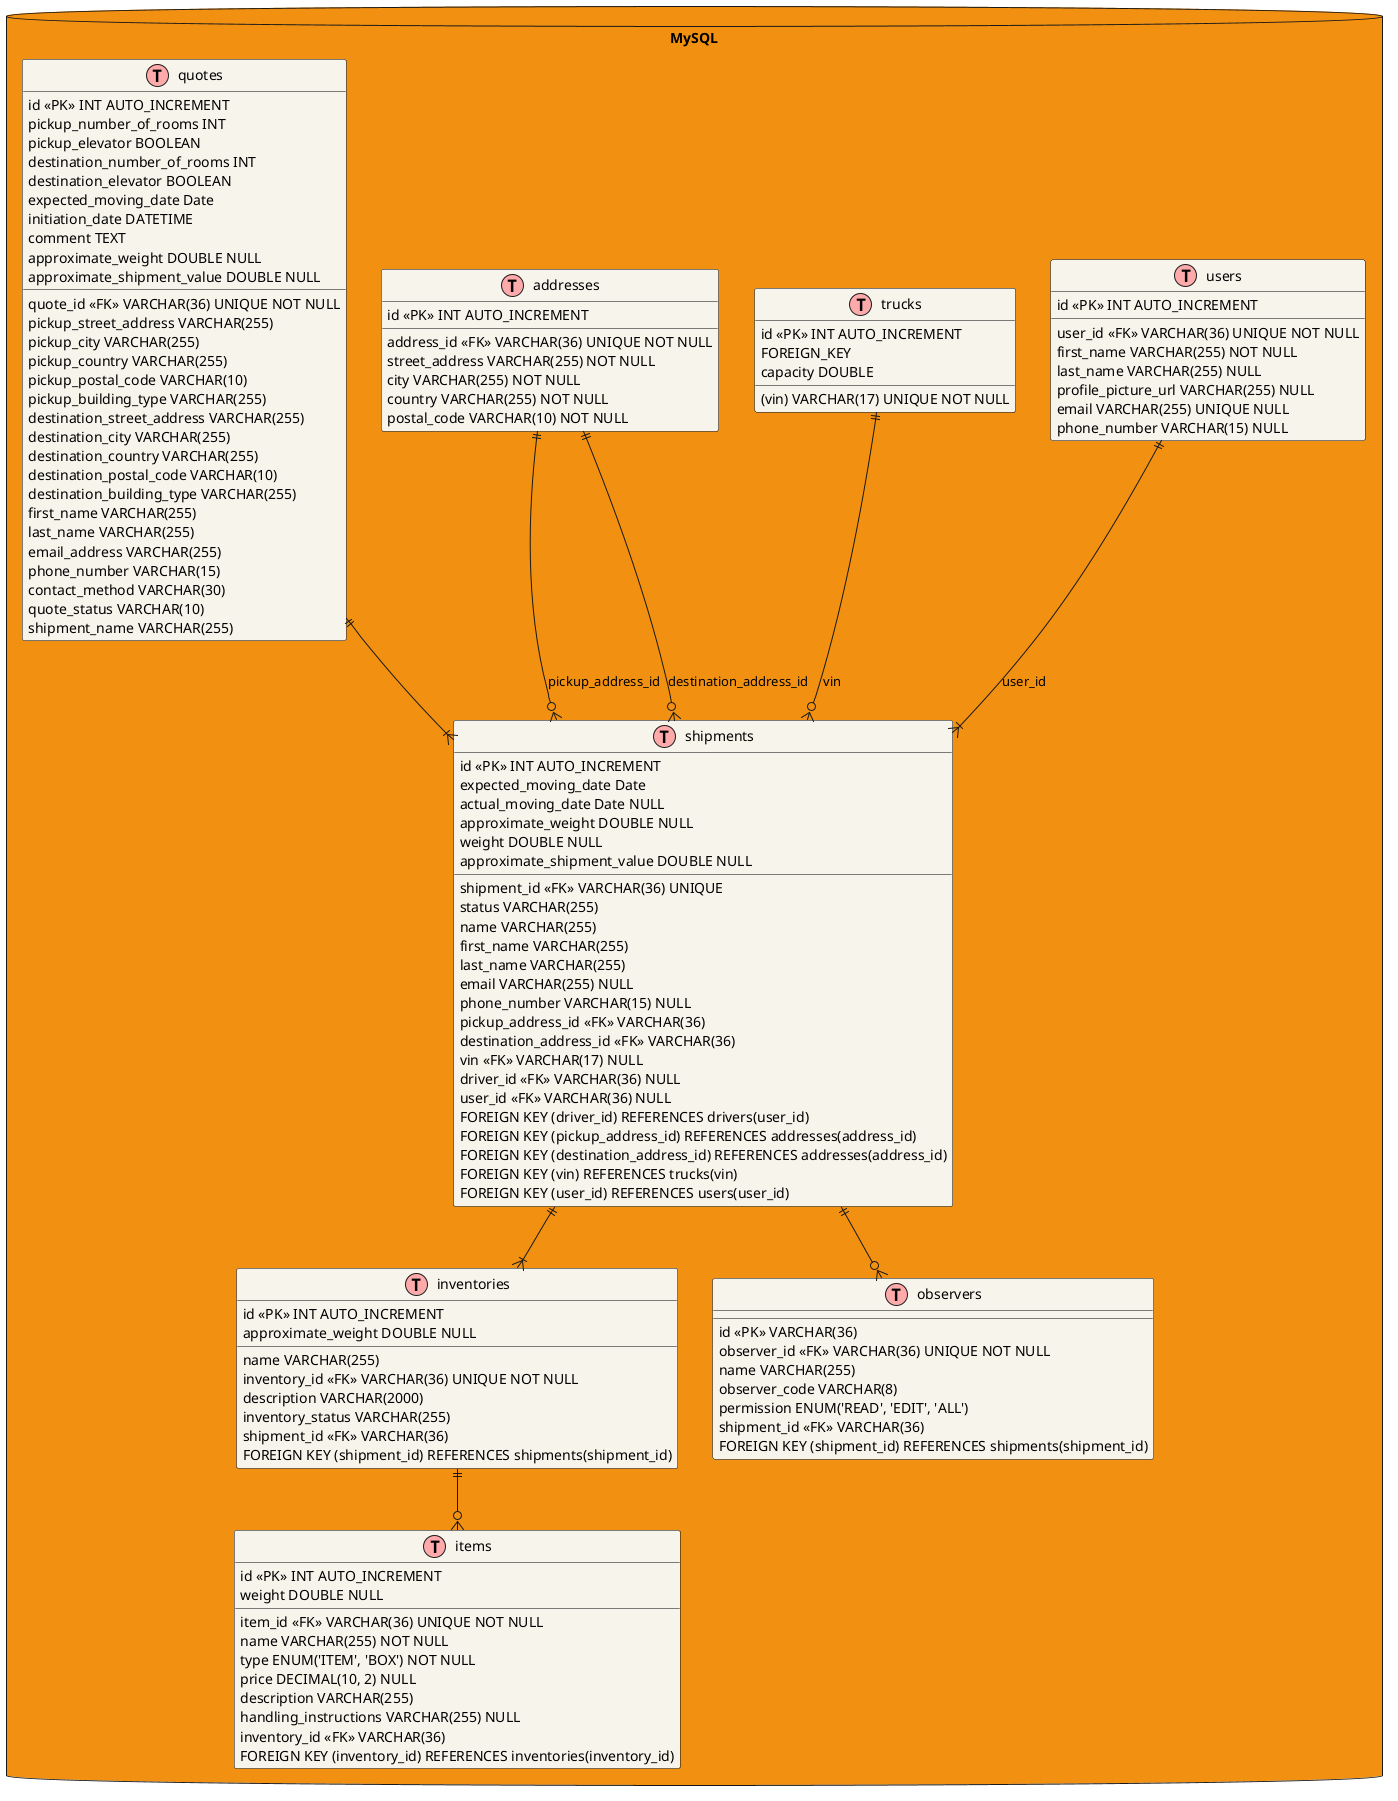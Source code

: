 @startuml
!define TABLE(name) class name << (T,#FFAAAA) >>
!define PRIMARY_KEY(field) field << PK >>
!define FOREIGN_KEY(field) field << FK >>

skinparam class {
    BackgroundColor #f7f4eb
    BorderColor Black
}

skinparam classAttribute {
    BackgroundColor #f7f4eb
    BorderColor Black
}

Database "MySQL" as BoundedContextMySQL #f29111 {

    TABLE(users) {
        PRIMARY_KEY(id) INT AUTO_INCREMENT
        FOREIGN_KEY(user_id) VARCHAR(36) UNIQUE NOT NULL
        first_name VARCHAR(255) NOT NULL
        last_name VARCHAR(255) NULL
        profile_picture_url VARCHAR(255) NULL
        email VARCHAR(255) UNIQUE NULL
        phone_number VARCHAR(15) NULL
    }

    TABLE(trucks) {
        PRIMARY_KEY(id) INT AUTO_INCREMENT
        FOREIGN_KEY
        (vin) VARCHAR(17) UNIQUE NOT NULL
        capacity DOUBLE
    }
    TABLE(addresses) {
        PRIMARY_KEY(id) INT AUTO_INCREMENT
        FOREIGN_KEY(address_id) VARCHAR(36) UNIQUE NOT NULL
        street_address VARCHAR(255) NOT NULL
        city VARCHAR(255) NOT NULL
        country VARCHAR(255) NOT NULL
        postal_code VARCHAR(10) NOT NULL
    }

    TABLE(shipments) {
        PRIMARY_KEY(id) INT AUTO_INCREMENT
        FOREIGN_KEY(shipment_id) VARCHAR(36) UNIQUE
        status VARCHAR(255)
        expected_moving_date Date
        actual_moving_date Date NULL
        name VARCHAR(255)
        first_name VARCHAR(255)
        last_name VARCHAR(255)
        approximate_weight DOUBLE NULL
        weight DOUBLE NULL
        approximate_shipment_value DOUBLE NULL
        email VARCHAR(255) NULL
        phone_number VARCHAR(15) NULL
        FOREIGN_KEY(pickup_address_id) VARCHAR(36)
        FOREIGN_KEY(destination_address_id) VARCHAR(36)
        FOREIGN_KEY(vin) VARCHAR(17) NULL
        FOREIGN_KEY(driver_id) VARCHAR(36) NULL
        FOREIGN_KEY(user_id) VARCHAR(36) NULL
        FOREIGN KEY (driver_id) REFERENCES drivers(user_id)
        FOREIGN KEY (pickup_address_id) REFERENCES addresses(address_id)
        FOREIGN KEY (destination_address_id) REFERENCES addresses(address_id)
        FOREIGN KEY (vin) REFERENCES trucks(vin)
        FOREIGN KEY (user_id) REFERENCES users(user_id)
    }

    TABLE(inventories) {
        PRIMARY_KEY(id) INT AUTO_INCREMENT
        name VARCHAR(255)
        FOREIGN_KEY(inventory_id) VARCHAR(36) UNIQUE NOT NULL
        description VARCHAR(2000)
        inventory_status VARCHAR(255)
        approximate_weight DOUBLE NULL
        FOREIGN_KEY(shipment_id) VARCHAR(36)
        FOREIGN KEY (shipment_id) REFERENCES shipments(shipment_id)
    }

    TABLE(items) {
        PRIMARY_KEY(id) INT AUTO_INCREMENT
        FOREIGN_KEY(item_id) VARCHAR(36) UNIQUE NOT NULL
        name VARCHAR(255) NOT NULL
        type ENUM('ITEM', 'BOX') NOT NULL
        price DECIMAL(10, 2) NULL
        description VARCHAR(255)
        weight DOUBLE NULL
        handling_instructions VARCHAR(255) NULL
        FOREIGN_KEY(inventory_id) VARCHAR(36)
        FOREIGN KEY (inventory_id) REFERENCES inventories(inventory_id)
    }

    TABLE(quotes) {
        PRIMARY_KEY(id) INT AUTO_INCREMENT
        FOREIGN_KEY(quote_id) VARCHAR(36) UNIQUE NOT NULL
        pickup_street_address VARCHAR(255)
        pickup_city VARCHAR(255)
        pickup_country VARCHAR(255)
        pickup_postal_code VARCHAR(10)
        pickup_number_of_rooms INT
        pickup_elevator BOOLEAN
        pickup_building_type VARCHAR(255)
        destination_street_address VARCHAR(255)
        destination_city VARCHAR(255)
        destination_country VARCHAR(255)
        destination_postal_code VARCHAR(10)
        destination_number_of_rooms INT
        destination_elevator BOOLEAN
        destination_building_type VARCHAR(255)
        first_name VARCHAR(255)
        last_name VARCHAR(255)
        email_address VARCHAR(255)
        phone_number VARCHAR(15)
        contact_method VARCHAR(30)
        expected_moving_date Date
        initiation_date DATETIME
        comment TEXT
        quote_status VARCHAR(10)
        shipment_name VARCHAR(255)
        approximate_weight DOUBLE NULL
        approximate_shipment_value DOUBLE NULL
    }

    TABLE(observers) {
        PRIMARY_KEY(id) VARCHAR(36)
        FOREIGN_KEY(observer_id) VARCHAR(36) UNIQUE NOT NULL
        name VARCHAR(255)
        observer_code VARCHAR(8)
        permission ENUM('READ', 'EDIT', 'ALL')
        FOREIGN_KEY(shipment_id) VARCHAR(36)
        FOREIGN KEY (shipment_id) REFERENCES shipments(shipment_id)
    }

    users ||--|{ shipments : user_id
    addresses ||--o{ shipments : pickup_address_id
    addresses ||--o{ shipments : destination_address_id
    trucks ||--o{ shipments : vin
    inventories ||--o{ items
    quotes ||--|{ shipments
    shipments ||--|{ inventories
    shipments ||--o{ observers
}
@enduml